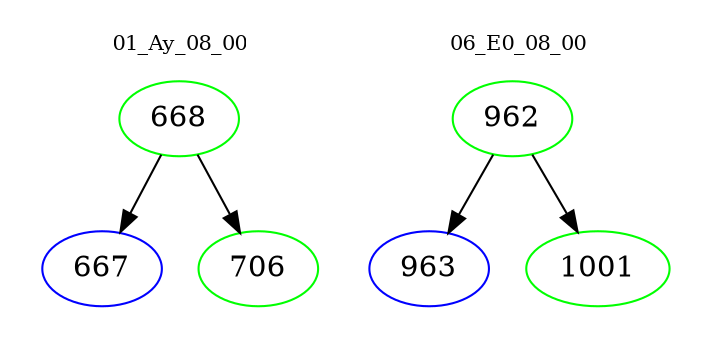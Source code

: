 digraph{
subgraph cluster_0 {
color = white
label = "01_Ay_08_00";
fontsize=10;
T0_668 [label="668", color="green"]
T0_668 -> T0_667 [color="black"]
T0_667 [label="667", color="blue"]
T0_668 -> T0_706 [color="black"]
T0_706 [label="706", color="green"]
}
subgraph cluster_1 {
color = white
label = "06_E0_08_00";
fontsize=10;
T1_962 [label="962", color="green"]
T1_962 -> T1_963 [color="black"]
T1_963 [label="963", color="blue"]
T1_962 -> T1_1001 [color="black"]
T1_1001 [label="1001", color="green"]
}
}
